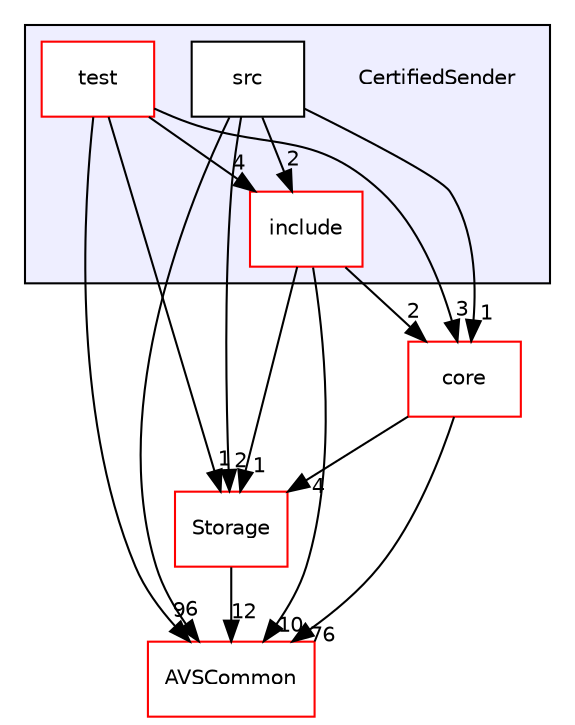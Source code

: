 digraph "/workplace/avs-device-sdk/CertifiedSender" {
  compound=true
  node [ fontsize="10", fontname="Helvetica"];
  edge [ labelfontsize="10", labelfontname="Helvetica"];
  subgraph clusterdir_cf27311ab9f4263eef70b28364b95692 {
    graph [ bgcolor="#eeeeff", pencolor="black", label="" URL="dir_cf27311ab9f4263eef70b28364b95692.html"];
    dir_cf27311ab9f4263eef70b28364b95692 [shape=plaintext label="CertifiedSender"];
    dir_6df96b283d40d46690d3b0ae2a388197 [shape=box label="include" color="red" fillcolor="white" style="filled" URL="dir_6df96b283d40d46690d3b0ae2a388197.html"];
    dir_b2dd1d5d74adcf9dc22018612424899c [shape=box label="src" color="black" fillcolor="white" style="filled" URL="dir_b2dd1d5d74adcf9dc22018612424899c.html"];
    dir_be5a11bd5c2a763fc71cf92655c6a690 [shape=box label="test" color="red" fillcolor="white" style="filled" URL="dir_be5a11bd5c2a763fc71cf92655c6a690.html"];
  }
  dir_d29c5f5a2915d6c5388c9daae4f109c7 [shape=box label="Storage" fillcolor="white" style="filled" color="red" URL="dir_d29c5f5a2915d6c5388c9daae4f109c7.html"];
  dir_13e65effb2bde530b17b3d5eefcd0266 [shape=box label="AVSCommon" fillcolor="white" style="filled" color="red" URL="dir_13e65effb2bde530b17b3d5eefcd0266.html"];
  dir_4270bfced15e0e73154b13468c7c9ad9 [shape=box label="core" fillcolor="white" style="filled" color="red" URL="dir_4270bfced15e0e73154b13468c7c9ad9.html"];
  dir_b2dd1d5d74adcf9dc22018612424899c->dir_d29c5f5a2915d6c5388c9daae4f109c7 [headlabel="2", labeldistance=1.5 headhref="dir_000453_000643.html"];
  dir_b2dd1d5d74adcf9dc22018612424899c->dir_13e65effb2bde530b17b3d5eefcd0266 [headlabel="6", labeldistance=1.5 headhref="dir_000453_000017.html"];
  dir_b2dd1d5d74adcf9dc22018612424899c->dir_4270bfced15e0e73154b13468c7c9ad9 [headlabel="1", labeldistance=1.5 headhref="dir_000453_000461.html"];
  dir_b2dd1d5d74adcf9dc22018612424899c->dir_6df96b283d40d46690d3b0ae2a388197 [headlabel="2", labeldistance=1.5 headhref="dir_000453_000451.html"];
  dir_be5a11bd5c2a763fc71cf92655c6a690->dir_d29c5f5a2915d6c5388c9daae4f109c7 [headlabel="1", labeldistance=1.5 headhref="dir_000454_000643.html"];
  dir_be5a11bd5c2a763fc71cf92655c6a690->dir_13e65effb2bde530b17b3d5eefcd0266 [headlabel="9", labeldistance=1.5 headhref="dir_000454_000017.html"];
  dir_be5a11bd5c2a763fc71cf92655c6a690->dir_4270bfced15e0e73154b13468c7c9ad9 [headlabel="3", labeldistance=1.5 headhref="dir_000454_000461.html"];
  dir_be5a11bd5c2a763fc71cf92655c6a690->dir_6df96b283d40d46690d3b0ae2a388197 [headlabel="4", labeldistance=1.5 headhref="dir_000454_000451.html"];
  dir_d29c5f5a2915d6c5388c9daae4f109c7->dir_13e65effb2bde530b17b3d5eefcd0266 [headlabel="12", labeldistance=1.5 headhref="dir_000643_000017.html"];
  dir_4270bfced15e0e73154b13468c7c9ad9->dir_d29c5f5a2915d6c5388c9daae4f109c7 [headlabel="4", labeldistance=1.5 headhref="dir_000461_000643.html"];
  dir_4270bfced15e0e73154b13468c7c9ad9->dir_13e65effb2bde530b17b3d5eefcd0266 [headlabel="76", labeldistance=1.5 headhref="dir_000461_000017.html"];
  dir_6df96b283d40d46690d3b0ae2a388197->dir_d29c5f5a2915d6c5388c9daae4f109c7 [headlabel="1", labeldistance=1.5 headhref="dir_000451_000643.html"];
  dir_6df96b283d40d46690d3b0ae2a388197->dir_13e65effb2bde530b17b3d5eefcd0266 [headlabel="10", labeldistance=1.5 headhref="dir_000451_000017.html"];
  dir_6df96b283d40d46690d3b0ae2a388197->dir_4270bfced15e0e73154b13468c7c9ad9 [headlabel="2", labeldistance=1.5 headhref="dir_000451_000461.html"];
}
